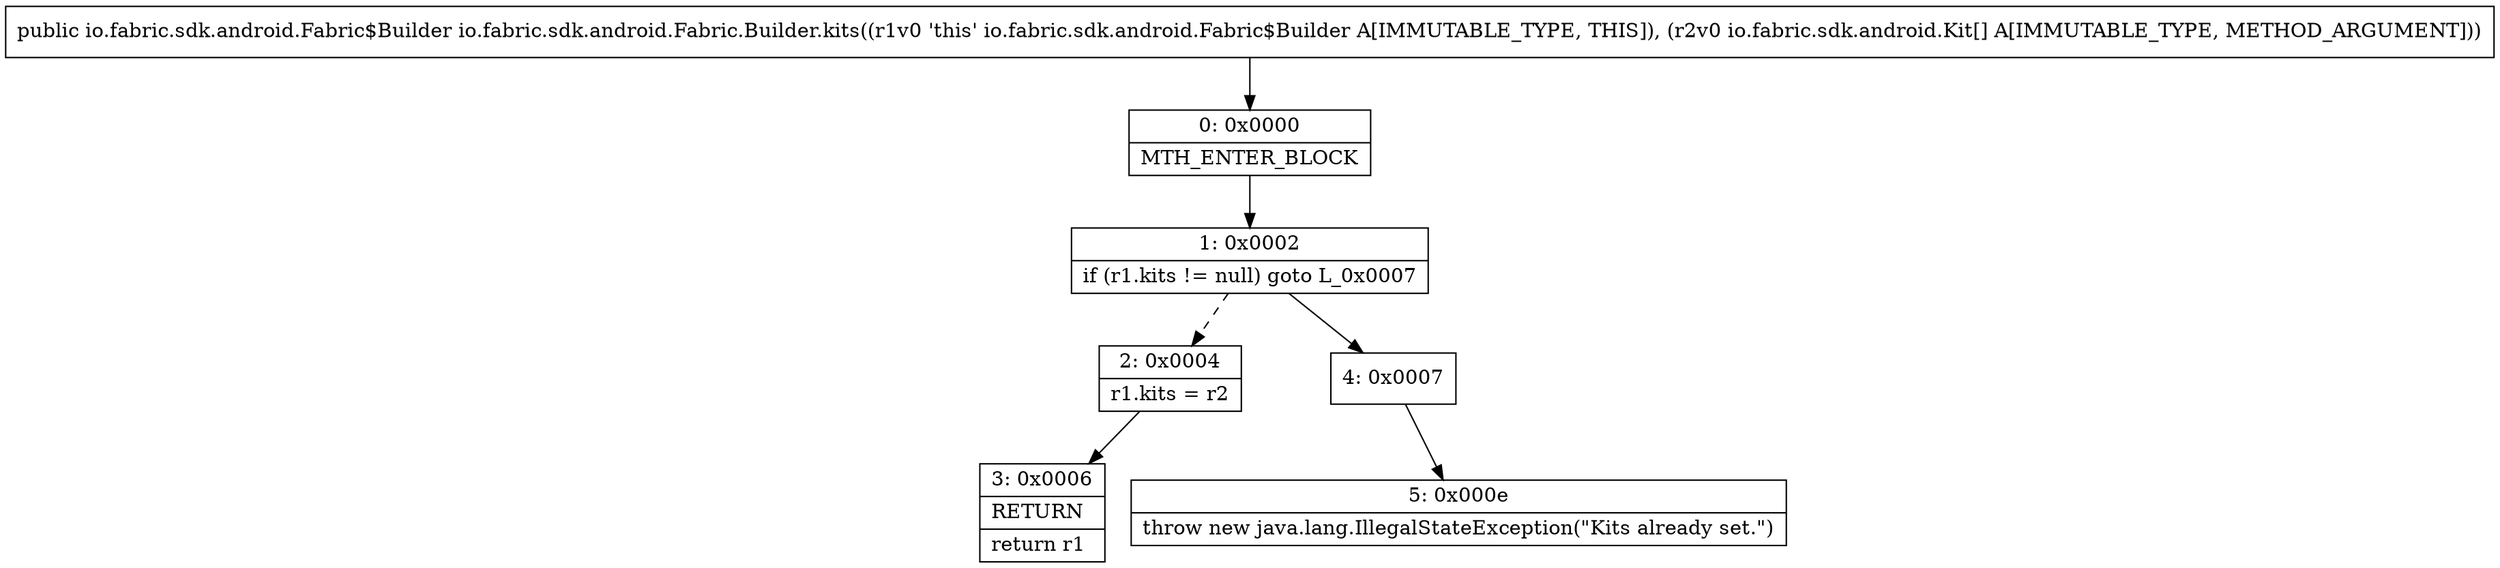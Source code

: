 digraph "CFG forio.fabric.sdk.android.Fabric.Builder.kits([Lio\/fabric\/sdk\/android\/Kit;)Lio\/fabric\/sdk\/android\/Fabric$Builder;" {
Node_0 [shape=record,label="{0\:\ 0x0000|MTH_ENTER_BLOCK\l}"];
Node_1 [shape=record,label="{1\:\ 0x0002|if (r1.kits != null) goto L_0x0007\l}"];
Node_2 [shape=record,label="{2\:\ 0x0004|r1.kits = r2\l}"];
Node_3 [shape=record,label="{3\:\ 0x0006|RETURN\l|return r1\l}"];
Node_4 [shape=record,label="{4\:\ 0x0007}"];
Node_5 [shape=record,label="{5\:\ 0x000e|throw new java.lang.IllegalStateException(\"Kits already set.\")\l}"];
MethodNode[shape=record,label="{public io.fabric.sdk.android.Fabric$Builder io.fabric.sdk.android.Fabric.Builder.kits((r1v0 'this' io.fabric.sdk.android.Fabric$Builder A[IMMUTABLE_TYPE, THIS]), (r2v0 io.fabric.sdk.android.Kit[] A[IMMUTABLE_TYPE, METHOD_ARGUMENT])) }"];
MethodNode -> Node_0;
Node_0 -> Node_1;
Node_1 -> Node_2[style=dashed];
Node_1 -> Node_4;
Node_2 -> Node_3;
Node_4 -> Node_5;
}


